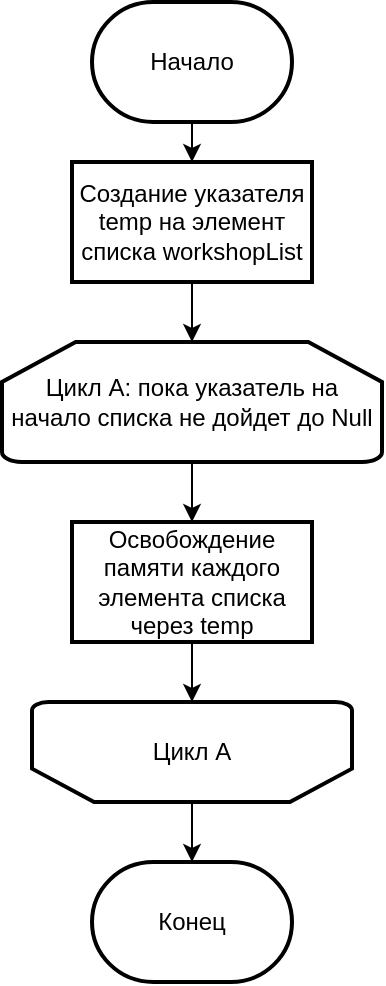 <mxfile version="22.1.11" type="device">
  <diagram name="Страница — 1" id="vB9D-kexn2597TeA3eKm">
    <mxGraphModel dx="1194" dy="792" grid="1" gridSize="10" guides="1" tooltips="1" connect="1" arrows="1" fold="1" page="1" pageScale="1" pageWidth="827" pageHeight="1169" math="0" shadow="0">
      <root>
        <mxCell id="0" />
        <mxCell id="1" parent="0" />
        <mxCell id="KP4cSD94HJasYHTmMIxv-4" value="" style="edgeStyle=orthogonalEdgeStyle;rounded=0;orthogonalLoop=1;jettySize=auto;html=1;" edge="1" parent="1" source="KP4cSD94HJasYHTmMIxv-1" target="KP4cSD94HJasYHTmMIxv-3">
          <mxGeometry relative="1" as="geometry" />
        </mxCell>
        <mxCell id="KP4cSD94HJasYHTmMIxv-1" value="Начало" style="strokeWidth=2;html=1;shape=mxgraph.flowchart.terminator;whiteSpace=wrap;" vertex="1" parent="1">
          <mxGeometry x="230" y="70" width="100" height="60" as="geometry" />
        </mxCell>
        <mxCell id="KP4cSD94HJasYHTmMIxv-2" value="Конец" style="strokeWidth=2;html=1;shape=mxgraph.flowchart.terminator;whiteSpace=wrap;" vertex="1" parent="1">
          <mxGeometry x="230" y="500" width="100" height="60" as="geometry" />
        </mxCell>
        <mxCell id="KP4cSD94HJasYHTmMIxv-6" value="" style="edgeStyle=orthogonalEdgeStyle;rounded=0;orthogonalLoop=1;jettySize=auto;html=1;" edge="1" parent="1" source="KP4cSD94HJasYHTmMIxv-3" target="KP4cSD94HJasYHTmMIxv-5">
          <mxGeometry relative="1" as="geometry" />
        </mxCell>
        <mxCell id="KP4cSD94HJasYHTmMIxv-3" value="Создание указателя temp на элемент списка workshopList" style="whiteSpace=wrap;html=1;strokeWidth=2;" vertex="1" parent="1">
          <mxGeometry x="220" y="150" width="120" height="60" as="geometry" />
        </mxCell>
        <mxCell id="KP4cSD94HJasYHTmMIxv-8" value="" style="edgeStyle=orthogonalEdgeStyle;rounded=0;orthogonalLoop=1;jettySize=auto;html=1;" edge="1" parent="1" source="KP4cSD94HJasYHTmMIxv-5" target="KP4cSD94HJasYHTmMIxv-7">
          <mxGeometry relative="1" as="geometry" />
        </mxCell>
        <mxCell id="KP4cSD94HJasYHTmMIxv-5" value="Цикл А: пока указатель на начало списка не дойдет до Null" style="strokeWidth=2;html=1;shape=mxgraph.flowchart.loop_limit;whiteSpace=wrap;" vertex="1" parent="1">
          <mxGeometry x="185" y="240" width="190" height="60" as="geometry" />
        </mxCell>
        <mxCell id="KP4cSD94HJasYHTmMIxv-11" value="" style="edgeStyle=orthogonalEdgeStyle;rounded=0;orthogonalLoop=1;jettySize=auto;html=1;" edge="1" parent="1" source="KP4cSD94HJasYHTmMIxv-7" target="KP4cSD94HJasYHTmMIxv-10">
          <mxGeometry relative="1" as="geometry" />
        </mxCell>
        <mxCell id="KP4cSD94HJasYHTmMIxv-7" value="Освобождение памяти каждого элемента списка через temp" style="whiteSpace=wrap;html=1;strokeWidth=2;" vertex="1" parent="1">
          <mxGeometry x="220" y="330" width="120" height="60" as="geometry" />
        </mxCell>
        <mxCell id="KP4cSD94HJasYHTmMIxv-12" value="" style="edgeStyle=orthogonalEdgeStyle;rounded=0;orthogonalLoop=1;jettySize=auto;html=1;" edge="1" parent="1" source="KP4cSD94HJasYHTmMIxv-10" target="KP4cSD94HJasYHTmMIxv-2">
          <mxGeometry relative="1" as="geometry" />
        </mxCell>
        <mxCell id="KP4cSD94HJasYHTmMIxv-10" value="Цикл А" style="strokeWidth=2;html=1;shape=mxgraph.flowchart.loop_limit;whiteSpace=wrap;direction=west;" vertex="1" parent="1">
          <mxGeometry x="200" y="420" width="160" height="50" as="geometry" />
        </mxCell>
      </root>
    </mxGraphModel>
  </diagram>
</mxfile>
